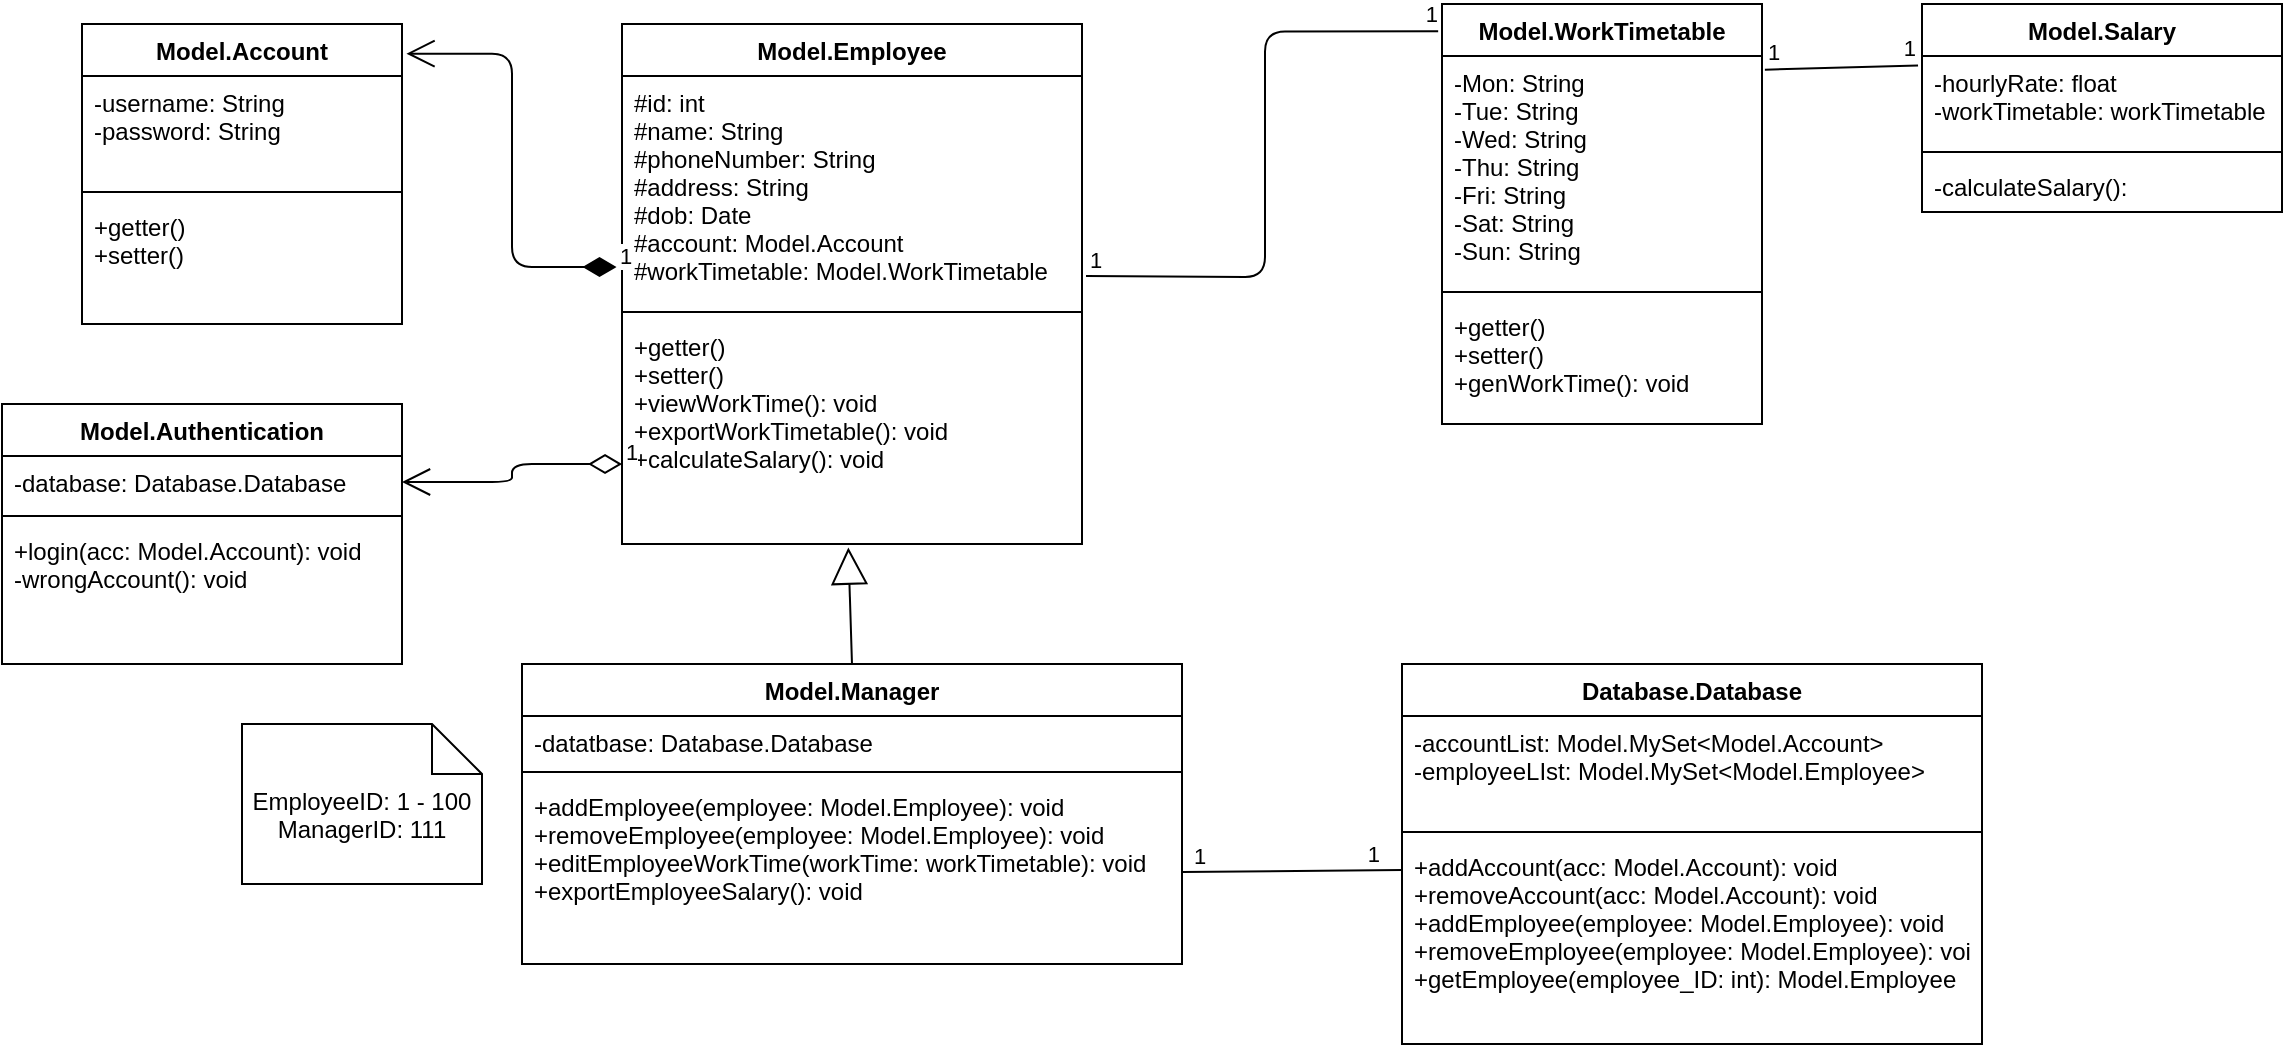 <mxfile version="13.8.8" type="github">
  <diagram id="C5RBs43oDa-KdzZeNtuy" name="Page-1">
    <mxGraphModel dx="1935" dy="451" grid="1" gridSize="10" guides="1" tooltips="1" connect="1" arrows="1" fold="1" page="1" pageScale="1" pageWidth="827" pageHeight="1169" math="0" shadow="0">
      <root>
        <mxCell id="WIyWlLk6GJQsqaUBKTNV-0" />
        <mxCell id="WIyWlLk6GJQsqaUBKTNV-1" parent="WIyWlLk6GJQsqaUBKTNV-0" />
        <mxCell id="Y97-kvUSINqYxWR_9_tH-6" value="Model.Employee" style="swimlane;fontStyle=1;align=center;verticalAlign=top;childLayout=stackLayout;horizontal=1;startSize=26;horizontalStack=0;resizeParent=1;resizeParentMax=0;resizeLast=0;collapsible=1;marginBottom=0;" parent="WIyWlLk6GJQsqaUBKTNV-1" vertex="1">
          <mxGeometry x="130" y="40" width="230" height="260" as="geometry" />
        </mxCell>
        <mxCell id="Y97-kvUSINqYxWR_9_tH-7" value="#id: int&#xa;#name: String &#xa;#phoneNumber: String &#xa;#address: String &#xa;#dob: Date &#xa;#account: Model.Account&#xa;#workTimetable: Model.WorkTimetable&#xa;&#xa;&#xa;&#xa;" style="text;strokeColor=none;fillColor=none;align=left;verticalAlign=top;spacingLeft=4;spacingRight=4;overflow=hidden;rotatable=0;points=[[0,0.5],[1,0.5]];portConstraint=eastwest;labelBackgroundColor=#ffffff;" parent="Y97-kvUSINqYxWR_9_tH-6" vertex="1">
          <mxGeometry y="26" width="230" height="114" as="geometry" />
        </mxCell>
        <mxCell id="Y97-kvUSINqYxWR_9_tH-8" value="" style="line;strokeWidth=1;fillColor=none;align=left;verticalAlign=middle;spacingTop=-1;spacingLeft=3;spacingRight=3;rotatable=0;labelPosition=right;points=[];portConstraint=eastwest;" parent="Y97-kvUSINqYxWR_9_tH-6" vertex="1">
          <mxGeometry y="140" width="230" height="8" as="geometry" />
        </mxCell>
        <mxCell id="Y97-kvUSINqYxWR_9_tH-9" value="+getter()&#xa;+setter()&#xa;+viewWorkTime(): void&#xa;+exportWorkTimetable(): void&#xa;+calculateSalary(): void&#xa;" style="text;strokeColor=none;fillColor=none;align=left;verticalAlign=top;spacingLeft=4;spacingRight=4;overflow=hidden;rotatable=0;points=[[0,0.5],[1,0.5]];portConstraint=eastwest;" parent="Y97-kvUSINqYxWR_9_tH-6" vertex="1">
          <mxGeometry y="148" width="230" height="112" as="geometry" />
        </mxCell>
        <mxCell id="Y97-kvUSINqYxWR_9_tH-10" value="Model.Manager" style="swimlane;fontStyle=1;align=center;verticalAlign=top;childLayout=stackLayout;horizontal=1;startSize=26;horizontalStack=0;resizeParent=1;resizeParentMax=0;resizeLast=0;collapsible=1;marginBottom=0;" parent="WIyWlLk6GJQsqaUBKTNV-1" vertex="1">
          <mxGeometry x="80" y="360" width="330" height="150" as="geometry" />
        </mxCell>
        <mxCell id="Y97-kvUSINqYxWR_9_tH-11" value="-datatbase: Database.Database " style="text;strokeColor=none;fillColor=none;align=left;verticalAlign=top;spacingLeft=4;spacingRight=4;overflow=hidden;rotatable=0;points=[[0,0.5],[1,0.5]];portConstraint=eastwest;" parent="Y97-kvUSINqYxWR_9_tH-10" vertex="1">
          <mxGeometry y="26" width="330" height="24" as="geometry" />
        </mxCell>
        <mxCell id="Y97-kvUSINqYxWR_9_tH-12" value="" style="line;strokeWidth=1;fillColor=none;align=left;verticalAlign=middle;spacingTop=-1;spacingLeft=3;spacingRight=3;rotatable=0;labelPosition=right;points=[];portConstraint=eastwest;" parent="Y97-kvUSINqYxWR_9_tH-10" vertex="1">
          <mxGeometry y="50" width="330" height="8" as="geometry" />
        </mxCell>
        <mxCell id="Y97-kvUSINqYxWR_9_tH-13" value="+addEmployee(employee: Model.Employee): void&#xa;+removeEmployee(employee: Model.Employee): void&#xa;+editEmployeeWorkTime(workTime: workTimetable): void&#xa;+exportEmployeeSalary(): void&#xa;" style="text;strokeColor=none;fillColor=none;align=left;verticalAlign=top;spacingLeft=4;spacingRight=4;overflow=hidden;rotatable=0;points=[[0,0.5],[1,0.5]];portConstraint=eastwest;" parent="Y97-kvUSINqYxWR_9_tH-10" vertex="1">
          <mxGeometry y="58" width="330" height="92" as="geometry" />
        </mxCell>
        <mxCell id="Y97-kvUSINqYxWR_9_tH-19" value="" style="endArrow=block;endSize=16;endFill=0;html=1;exitX=0.5;exitY=0;exitDx=0;exitDy=0;entryX=0.492;entryY=1.016;entryDx=0;entryDy=0;entryPerimeter=0;" parent="WIyWlLk6GJQsqaUBKTNV-1" source="Y97-kvUSINqYxWR_9_tH-10" target="Y97-kvUSINqYxWR_9_tH-9" edge="1">
          <mxGeometry width="160" relative="1" as="geometry">
            <mxPoint x="90" y="370" as="sourcePoint" />
            <mxPoint x="60.32" y="291.472" as="targetPoint" />
          </mxGeometry>
        </mxCell>
        <mxCell id="Y97-kvUSINqYxWR_9_tH-20" value="Model.WorkTimetable" style="swimlane;fontStyle=1;align=center;verticalAlign=top;childLayout=stackLayout;horizontal=1;startSize=26;horizontalStack=0;resizeParent=1;resizeParentMax=0;resizeLast=0;collapsible=1;marginBottom=0;labelBackgroundColor=#ffffff;" parent="WIyWlLk6GJQsqaUBKTNV-1" vertex="1">
          <mxGeometry x="540" y="30" width="160" height="210" as="geometry" />
        </mxCell>
        <mxCell id="Y97-kvUSINqYxWR_9_tH-21" value="-Mon: String&#xa;-Tue: String&#xa;-Wed: String&#xa;-Thu: String&#xa;-Fri: String&#xa;-Sat: String&#xa;-Sun: String&#xa;" style="text;strokeColor=none;fillColor=none;align=left;verticalAlign=top;spacingLeft=4;spacingRight=4;overflow=hidden;rotatable=0;points=[[0,0.5],[1,0.5]];portConstraint=eastwest;" parent="Y97-kvUSINqYxWR_9_tH-20" vertex="1">
          <mxGeometry y="26" width="160" height="114" as="geometry" />
        </mxCell>
        <mxCell id="Y97-kvUSINqYxWR_9_tH-22" value="" style="line;strokeWidth=1;fillColor=none;align=left;verticalAlign=middle;spacingTop=-1;spacingLeft=3;spacingRight=3;rotatable=0;labelPosition=right;points=[];portConstraint=eastwest;" parent="Y97-kvUSINqYxWR_9_tH-20" vertex="1">
          <mxGeometry y="140" width="160" height="8" as="geometry" />
        </mxCell>
        <mxCell id="Y97-kvUSINqYxWR_9_tH-23" value="+getter()&#xa;+setter()&#xa;+genWorkTime(): void&#xa;" style="text;strokeColor=none;fillColor=none;align=left;verticalAlign=top;spacingLeft=4;spacingRight=4;overflow=hidden;rotatable=0;points=[[0,0.5],[1,0.5]];portConstraint=eastwest;" parent="Y97-kvUSINqYxWR_9_tH-20" vertex="1">
          <mxGeometry y="148" width="160" height="62" as="geometry" />
        </mxCell>
        <mxCell id="YvoaTe3m8WfKXrbpgvwH-4" value="Model.Account" style="swimlane;fontStyle=1;align=center;verticalAlign=top;childLayout=stackLayout;horizontal=1;startSize=26;horizontalStack=0;resizeParent=1;resizeParentMax=0;resizeLast=0;collapsible=1;marginBottom=0;" parent="WIyWlLk6GJQsqaUBKTNV-1" vertex="1">
          <mxGeometry x="-140" y="40" width="160" height="150" as="geometry" />
        </mxCell>
        <mxCell id="YvoaTe3m8WfKXrbpgvwH-5" value="-username: String&#xa;-password: String&#xa;" style="text;strokeColor=none;fillColor=none;align=left;verticalAlign=top;spacingLeft=4;spacingRight=4;overflow=hidden;rotatable=0;points=[[0,0.5],[1,0.5]];portConstraint=eastwest;" parent="YvoaTe3m8WfKXrbpgvwH-4" vertex="1">
          <mxGeometry y="26" width="160" height="54" as="geometry" />
        </mxCell>
        <mxCell id="YvoaTe3m8WfKXrbpgvwH-6" value="" style="line;strokeWidth=1;fillColor=none;align=left;verticalAlign=middle;spacingTop=-1;spacingLeft=3;spacingRight=3;rotatable=0;labelPosition=right;points=[];portConstraint=eastwest;" parent="YvoaTe3m8WfKXrbpgvwH-4" vertex="1">
          <mxGeometry y="80" width="160" height="8" as="geometry" />
        </mxCell>
        <mxCell id="YvoaTe3m8WfKXrbpgvwH-7" value="+getter()&#xa;+setter()&#xa;" style="text;strokeColor=none;fillColor=none;align=left;verticalAlign=top;spacingLeft=4;spacingRight=4;overflow=hidden;rotatable=0;points=[[0,0.5],[1,0.5]];portConstraint=eastwest;" parent="YvoaTe3m8WfKXrbpgvwH-4" vertex="1">
          <mxGeometry y="88" width="160" height="62" as="geometry" />
        </mxCell>
        <mxCell id="YvoaTe3m8WfKXrbpgvwH-11" value="&lt;div&gt;EmployeeID: 1 - 100&lt;/div&gt;&lt;div&gt;ManagerID: 111&lt;br&gt;&lt;/div&gt;" style="shape=note2;boundedLbl=1;whiteSpace=wrap;html=1;size=25;verticalAlign=top;align=center;" parent="WIyWlLk6GJQsqaUBKTNV-1" vertex="1">
          <mxGeometry x="-60" y="390" width="120" height="80" as="geometry" />
        </mxCell>
        <mxCell id="YvoaTe3m8WfKXrbpgvwH-13" value="1" style="endArrow=open;html=1;endSize=12;startArrow=diamondThin;startSize=14;startFill=1;edgeStyle=orthogonalEdgeStyle;align=left;verticalAlign=bottom;entryX=1.014;entryY=0.099;entryDx=0;entryDy=0;entryPerimeter=0;exitX=-0.012;exitY=0.838;exitDx=0;exitDy=0;exitPerimeter=0;" parent="WIyWlLk6GJQsqaUBKTNV-1" source="Y97-kvUSINqYxWR_9_tH-7" target="YvoaTe3m8WfKXrbpgvwH-4" edge="1">
          <mxGeometry x="-1" y="3" relative="1" as="geometry">
            <mxPoint x="70" y="97" as="sourcePoint" />
            <mxPoint x="110" y="220" as="targetPoint" />
          </mxGeometry>
        </mxCell>
        <mxCell id="YvoaTe3m8WfKXrbpgvwH-14" value="" style="endArrow=none;html=1;edgeStyle=orthogonalEdgeStyle;entryX=-0.012;entryY=0.065;entryDx=0;entryDy=0;entryPerimeter=0;" parent="WIyWlLk6GJQsqaUBKTNV-1" target="Y97-kvUSINqYxWR_9_tH-20" edge="1">
          <mxGeometry relative="1" as="geometry">
            <mxPoint x="362" y="166" as="sourcePoint" />
            <mxPoint x="430" y="230" as="targetPoint" />
          </mxGeometry>
        </mxCell>
        <mxCell id="YvoaTe3m8WfKXrbpgvwH-15" value="1" style="edgeLabel;resizable=0;html=1;align=left;verticalAlign=bottom;" parent="YvoaTe3m8WfKXrbpgvwH-14" connectable="0" vertex="1">
          <mxGeometry x="-1" relative="1" as="geometry" />
        </mxCell>
        <mxCell id="YvoaTe3m8WfKXrbpgvwH-16" value="1" style="edgeLabel;resizable=0;html=1;align=right;verticalAlign=bottom;" parent="YvoaTe3m8WfKXrbpgvwH-14" connectable="0" vertex="1">
          <mxGeometry x="1" relative="1" as="geometry" />
        </mxCell>
        <mxCell id="YvoaTe3m8WfKXrbpgvwH-17" value="Model.Salary" style="swimlane;fontStyle=1;align=center;verticalAlign=top;childLayout=stackLayout;horizontal=1;startSize=26;horizontalStack=0;resizeParent=1;resizeParentMax=0;resizeLast=0;collapsible=1;marginBottom=0;" parent="WIyWlLk6GJQsqaUBKTNV-1" vertex="1">
          <mxGeometry x="780" y="30" width="180" height="104" as="geometry" />
        </mxCell>
        <mxCell id="YvoaTe3m8WfKXrbpgvwH-18" value="-hourlyRate: float&#xa;-workTimetable: workTimetable&#xa;" style="text;strokeColor=none;fillColor=none;align=left;verticalAlign=top;spacingLeft=4;spacingRight=4;overflow=hidden;rotatable=0;points=[[0,0.5],[1,0.5]];portConstraint=eastwest;" parent="YvoaTe3m8WfKXrbpgvwH-17" vertex="1">
          <mxGeometry y="26" width="180" height="44" as="geometry" />
        </mxCell>
        <mxCell id="YvoaTe3m8WfKXrbpgvwH-19" value="" style="line;strokeWidth=1;fillColor=none;align=left;verticalAlign=middle;spacingTop=-1;spacingLeft=3;spacingRight=3;rotatable=0;labelPosition=right;points=[];portConstraint=eastwest;" parent="YvoaTe3m8WfKXrbpgvwH-17" vertex="1">
          <mxGeometry y="70" width="180" height="8" as="geometry" />
        </mxCell>
        <mxCell id="YvoaTe3m8WfKXrbpgvwH-20" value="-calculateSalary():" style="text;strokeColor=none;fillColor=none;align=left;verticalAlign=top;spacingLeft=4;spacingRight=4;overflow=hidden;rotatable=0;points=[[0,0.5],[1,0.5]];portConstraint=eastwest;" parent="YvoaTe3m8WfKXrbpgvwH-17" vertex="1">
          <mxGeometry y="78" width="180" height="26" as="geometry" />
        </mxCell>
        <mxCell id="YvoaTe3m8WfKXrbpgvwH-22" value="" style="endArrow=none;html=1;entryX=-0.011;entryY=0.107;entryDx=0;entryDy=0;entryPerimeter=0;exitX=1.009;exitY=0.06;exitDx=0;exitDy=0;exitPerimeter=0;" parent="WIyWlLk6GJQsqaUBKTNV-1" target="YvoaTe3m8WfKXrbpgvwH-18" edge="1" source="Y97-kvUSINqYxWR_9_tH-21">
          <mxGeometry relative="1" as="geometry">
            <mxPoint x="792" y="45" as="sourcePoint" />
            <mxPoint x="952" y="290" as="targetPoint" />
          </mxGeometry>
        </mxCell>
        <mxCell id="YvoaTe3m8WfKXrbpgvwH-23" value="1" style="edgeLabel;resizable=0;html=1;align=left;verticalAlign=bottom;" parent="YvoaTe3m8WfKXrbpgvwH-22" connectable="0" vertex="1">
          <mxGeometry x="-1" relative="1" as="geometry" />
        </mxCell>
        <mxCell id="YvoaTe3m8WfKXrbpgvwH-24" value="1" style="edgeLabel;resizable=0;html=1;align=right;verticalAlign=bottom;" parent="YvoaTe3m8WfKXrbpgvwH-22" connectable="0" vertex="1">
          <mxGeometry x="1" relative="1" as="geometry" />
        </mxCell>
        <mxCell id="lGjvOF8tFGYtCEthX3wj-0" value="Model.Authentication" style="swimlane;fontStyle=1;align=center;verticalAlign=top;childLayout=stackLayout;horizontal=1;startSize=26;horizontalStack=0;resizeParent=1;resizeParentMax=0;resizeLast=0;collapsible=1;marginBottom=0;" vertex="1" parent="WIyWlLk6GJQsqaUBKTNV-1">
          <mxGeometry x="-180" y="230" width="200" height="130" as="geometry" />
        </mxCell>
        <mxCell id="lGjvOF8tFGYtCEthX3wj-1" value="-database: Database.Database" style="text;strokeColor=none;fillColor=none;align=left;verticalAlign=top;spacingLeft=4;spacingRight=4;overflow=hidden;rotatable=0;points=[[0,0.5],[1,0.5]];portConstraint=eastwest;" vertex="1" parent="lGjvOF8tFGYtCEthX3wj-0">
          <mxGeometry y="26" width="200" height="26" as="geometry" />
        </mxCell>
        <mxCell id="lGjvOF8tFGYtCEthX3wj-2" value="" style="line;strokeWidth=1;fillColor=none;align=left;verticalAlign=middle;spacingTop=-1;spacingLeft=3;spacingRight=3;rotatable=0;labelPosition=right;points=[];portConstraint=eastwest;" vertex="1" parent="lGjvOF8tFGYtCEthX3wj-0">
          <mxGeometry y="52" width="200" height="8" as="geometry" />
        </mxCell>
        <mxCell id="lGjvOF8tFGYtCEthX3wj-3" value="+login(acc: Model.Account): void&#xa;-wrongAccount(): void&#xa;" style="text;strokeColor=none;fillColor=none;align=left;verticalAlign=top;spacingLeft=4;spacingRight=4;overflow=hidden;rotatable=0;points=[[0,0.5],[1,0.5]];portConstraint=eastwest;" vertex="1" parent="lGjvOF8tFGYtCEthX3wj-0">
          <mxGeometry y="60" width="200" height="70" as="geometry" />
        </mxCell>
        <mxCell id="lGjvOF8tFGYtCEthX3wj-4" value="1" style="endArrow=open;html=1;endSize=12;startArrow=diamondThin;startSize=14;startFill=0;edgeStyle=orthogonalEdgeStyle;align=left;verticalAlign=bottom;exitX=0;exitY=0.643;exitDx=0;exitDy=0;exitPerimeter=0;entryX=1;entryY=0.5;entryDx=0;entryDy=0;" edge="1" parent="WIyWlLk6GJQsqaUBKTNV-1" source="Y97-kvUSINqYxWR_9_tH-9" target="lGjvOF8tFGYtCEthX3wj-1">
          <mxGeometry x="-1" y="3" relative="1" as="geometry">
            <mxPoint x="280" y="270" as="sourcePoint" />
            <mxPoint x="440" y="270" as="targetPoint" />
          </mxGeometry>
        </mxCell>
        <mxCell id="lGjvOF8tFGYtCEthX3wj-5" value="Database.Database" style="swimlane;fontStyle=1;align=center;verticalAlign=top;childLayout=stackLayout;horizontal=1;startSize=26;horizontalStack=0;resizeParent=1;resizeParentMax=0;resizeLast=0;collapsible=1;marginBottom=0;" vertex="1" parent="WIyWlLk6GJQsqaUBKTNV-1">
          <mxGeometry x="520" y="360" width="290" height="190" as="geometry" />
        </mxCell>
        <mxCell id="lGjvOF8tFGYtCEthX3wj-6" value="-accountList: Model.MySet&lt;Model.Account&gt;&#xa;-employeeLIst: Model.MySet&lt;Model.Employee&gt;&#xa;" style="text;strokeColor=none;fillColor=none;align=left;verticalAlign=top;spacingLeft=4;spacingRight=4;overflow=hidden;rotatable=0;points=[[0,0.5],[1,0.5]];portConstraint=eastwest;" vertex="1" parent="lGjvOF8tFGYtCEthX3wj-5">
          <mxGeometry y="26" width="290" height="54" as="geometry" />
        </mxCell>
        <mxCell id="lGjvOF8tFGYtCEthX3wj-7" value="" style="line;strokeWidth=1;fillColor=none;align=left;verticalAlign=middle;spacingTop=-1;spacingLeft=3;spacingRight=3;rotatable=0;labelPosition=right;points=[];portConstraint=eastwest;" vertex="1" parent="lGjvOF8tFGYtCEthX3wj-5">
          <mxGeometry y="80" width="290" height="8" as="geometry" />
        </mxCell>
        <mxCell id="lGjvOF8tFGYtCEthX3wj-8" value="+addAccount(acc: Model.Account): void&#xa;+removeAccount(acc: Model.Account): void&#xa;+addEmployee(employee: Model.Employee): void&#xa;+removeEmployee(employee: Model.Employee): void&#xa;+getEmployee(employee_ID: int): Model.Employee&#xa;" style="text;strokeColor=none;fillColor=none;align=left;verticalAlign=top;spacingLeft=4;spacingRight=4;overflow=hidden;rotatable=0;points=[[0,0.5],[1,0.5]];portConstraint=eastwest;" vertex="1" parent="lGjvOF8tFGYtCEthX3wj-5">
          <mxGeometry y="88" width="290" height="102" as="geometry" />
        </mxCell>
        <mxCell id="lGjvOF8tFGYtCEthX3wj-9" value="" style="endArrow=none;html=1;exitX=1;exitY=0.5;exitDx=0;exitDy=0;" edge="1" parent="WIyWlLk6GJQsqaUBKTNV-1" source="Y97-kvUSINqYxWR_9_tH-13">
          <mxGeometry relative="1" as="geometry">
            <mxPoint x="450" y="312.35" as="sourcePoint" />
            <mxPoint x="520" y="463" as="targetPoint" />
          </mxGeometry>
        </mxCell>
        <mxCell id="lGjvOF8tFGYtCEthX3wj-10" value="1" style="edgeLabel;resizable=0;html=1;align=left;verticalAlign=bottom;" connectable="0" vertex="1" parent="lGjvOF8tFGYtCEthX3wj-9">
          <mxGeometry x="-1" relative="1" as="geometry">
            <mxPoint x="4.0" as="offset" />
          </mxGeometry>
        </mxCell>
        <mxCell id="lGjvOF8tFGYtCEthX3wj-11" value="1" style="edgeLabel;resizable=0;html=1;align=right;verticalAlign=bottom;" connectable="0" vertex="1" parent="lGjvOF8tFGYtCEthX3wj-9">
          <mxGeometry x="1" relative="1" as="geometry">
            <mxPoint x="-10" as="offset" />
          </mxGeometry>
        </mxCell>
      </root>
    </mxGraphModel>
  </diagram>
</mxfile>
